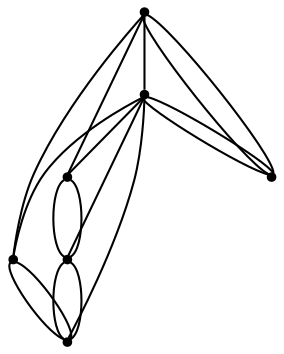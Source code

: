 graph {
  node [shape=point,comment="{\"directed\":false,\"doi\":\"10.1007/978-3-030-92931-2_18\",\"figure\":\"1 (4)\"}"]

  v0 [pos="1370.3516081271207,884.6177445611265"]
  v1 [pos="1300.3405058880583,884.6177445611265"]
  v2 [pos="1230.3294036489958,884.6177445611264"]
  v3 [pos="1160.318174233098,884.6177445611265"]
  v4 [pos="1090.3070719940356,884.6177445611264"]
  v5 [pos="1020.2958743723465,884.6177445611264"]
  v6 [pos="950.2847085448664,884.6177445611264"]

  v0 -- v1 [id="-1",pos="1370.3516081271207,884.6177445611265 1370.3516399213295,903.9497855566449 1354.6783667271502,919.6229938397869 1335.3460888017983,919.6229938397869 1316.0138108764463,919.6229938397869 1300.340537682267,903.9497855566449 1300.3405058880583,884.6177445611265"]
  v5 -- v4 [id="-3",pos="1020.2958743723465,884.6177445611264 1090.3070719940356,884.6177445611264 1090.3070719940356,884.6177445611264 1090.3070719940356,884.6177445611264"]
  v4 -- v3 [id="-4",pos="1090.3070719940356,884.6177445611264 1160.318174233098,884.6177445611265 1160.318174233098,884.6177445611265 1160.318174233098,884.6177445611265"]
  v3 -- v2 [id="-5",pos="1160.318174233098,884.6177445611265 1230.3294036489958,884.6177445611264 1230.3294036489958,884.6177445611264 1230.3294036489958,884.6177445611264"]
  v2 -- v1 [id="-6",pos="1230.3294036489958,884.6177445611264 1300.3405058880583,884.6177445611265 1300.3405058880583,884.6177445611265 1300.3405058880583,884.6177445611265"]
  v1 -- v0 [id="-7",pos="1300.3405058880583,884.6177445611265 1370.3516081271207,884.6177445611265 1370.3516081271207,884.6177445611265 1370.3516081271207,884.6177445611265"]
  v6 -- v2 [id="-9",pos="950.2847085448664,884.6177445611264 950.2847085448664,961.9499781520568 1012.973858839686,1024.6383601499383 1090.306976611409,1024.6383601499383 1167.6401579715496,1024.6383601499383 1230.3293082663693,961.9499781520568 1230.3294036489958,884.6177445611264"]
  v6 -- v5 [id="-10",pos="950.2847085448664,884.6177445611264 950.2847085448664,903.9497855566449 965.9580453274633,919.6228666645102 985.2902596643976,919.6228666645102 1004.6225375897496,919.6228666645102 1020.2958743723465,903.9497855566449 1020.2958743723465,884.6177445611264"]
  v6 -- v1 [id="-11",pos="950.2847085448664,884.6177445611264 950.2847085448664,981.281955559937 1028.6471956222829,1059.643482253322 1125.3125277309402,1059.643482253322 1221.9779870164327,1059.643482253322 1300.3404105054317,981.281955559937 1300.3405058880583,884.6177445611265"]
  v6 -- v3 [id="-12",pos="950.2847085448664,884.6177445611264 950.2847085448664,942.6179371565383 997.3005220570891,989.6331744589162 1055.3014254918778,989.6331744589162 1113.3023289266664,989.6331744589162 1160.3182060273068,942.6179371565383 1160.318174233098,884.6177445611265"]
  v4 -- v6 [id="-13",pos="1090.3070719940356,884.6177445611264 1090.306976611409,923.2817629645251 1058.9603666346327,954.6280523555323 1020.2958743723465,954.6280523555323 981.6313821100603,954.6280523555323 950.2847085448664,923.2817629645251 950.2847085448664,884.6177445611264"]
  v5 -- v4 [id="-14",pos="1020.2958743723465,884.6177445611264 1020.2958743723465,903.9497855566449 1035.9692111549434,919.6228666645102 1055.3014254918778,919.6228666645102 1074.6337034172298,919.6228666645102 1090.306976611409,903.9497855566449 1090.3070719940356,884.6177445611264"]
  v6 -- v0 [id="-15",pos="950.2847085448664,884.6177445611264 950.2847085448664,1000.6139329678172 1044.32053240488,1094.6486043567058 1160.3182060273068,1094.6486043567058 1276.315816061316,1094.6486043567058 1370.3516399213295,1000.6139329678172 1370.3516081271207,884.6177445611265"]
  v4 -- v0 [id="-16",pos="1090.3070719940356,884.6177445611264 1090.306976611409,961.9499781520568 1152.9961269062287,1024.6383601499383 1230.3293082663693,1024.6383601499383 1307.6624896265098,1024.6383601499383 1370.3515127444941,961.9499781520568 1370.3516081271207,884.6177445611265"]
  v3 -- v2 [id="-17",pos="1160.318174233098,884.6177445611265 1160.3182060273068,903.9497855566449 1175.991479221486,919.6228666645102 1195.323757146838,919.6228666645102 1214.65603507219,919.6228666645102 1230.3293082663693,903.9497855566449 1230.3294036489958,884.6177445611264"]
  v2 -- v1 [id="-18",pos="1230.3294036489958,884.6177445611264 1230.3293082663693,903.9497855566449 1246.0025814605485,919.6228666645102 1265.3348593859005,919.6228666645102 1284.6671373112524,919.6228666645102 1300.3404105054317,903.9497855566449 1300.3405058880583,884.6177445611265"]
  v6 -- v5 [id="-19",pos="950.2847085448664,884.6177445611264 1020.2958743723465,884.6177445611264 1020.2958743723465,884.6177445611264 1020.2958743723465,884.6177445611264"]
}